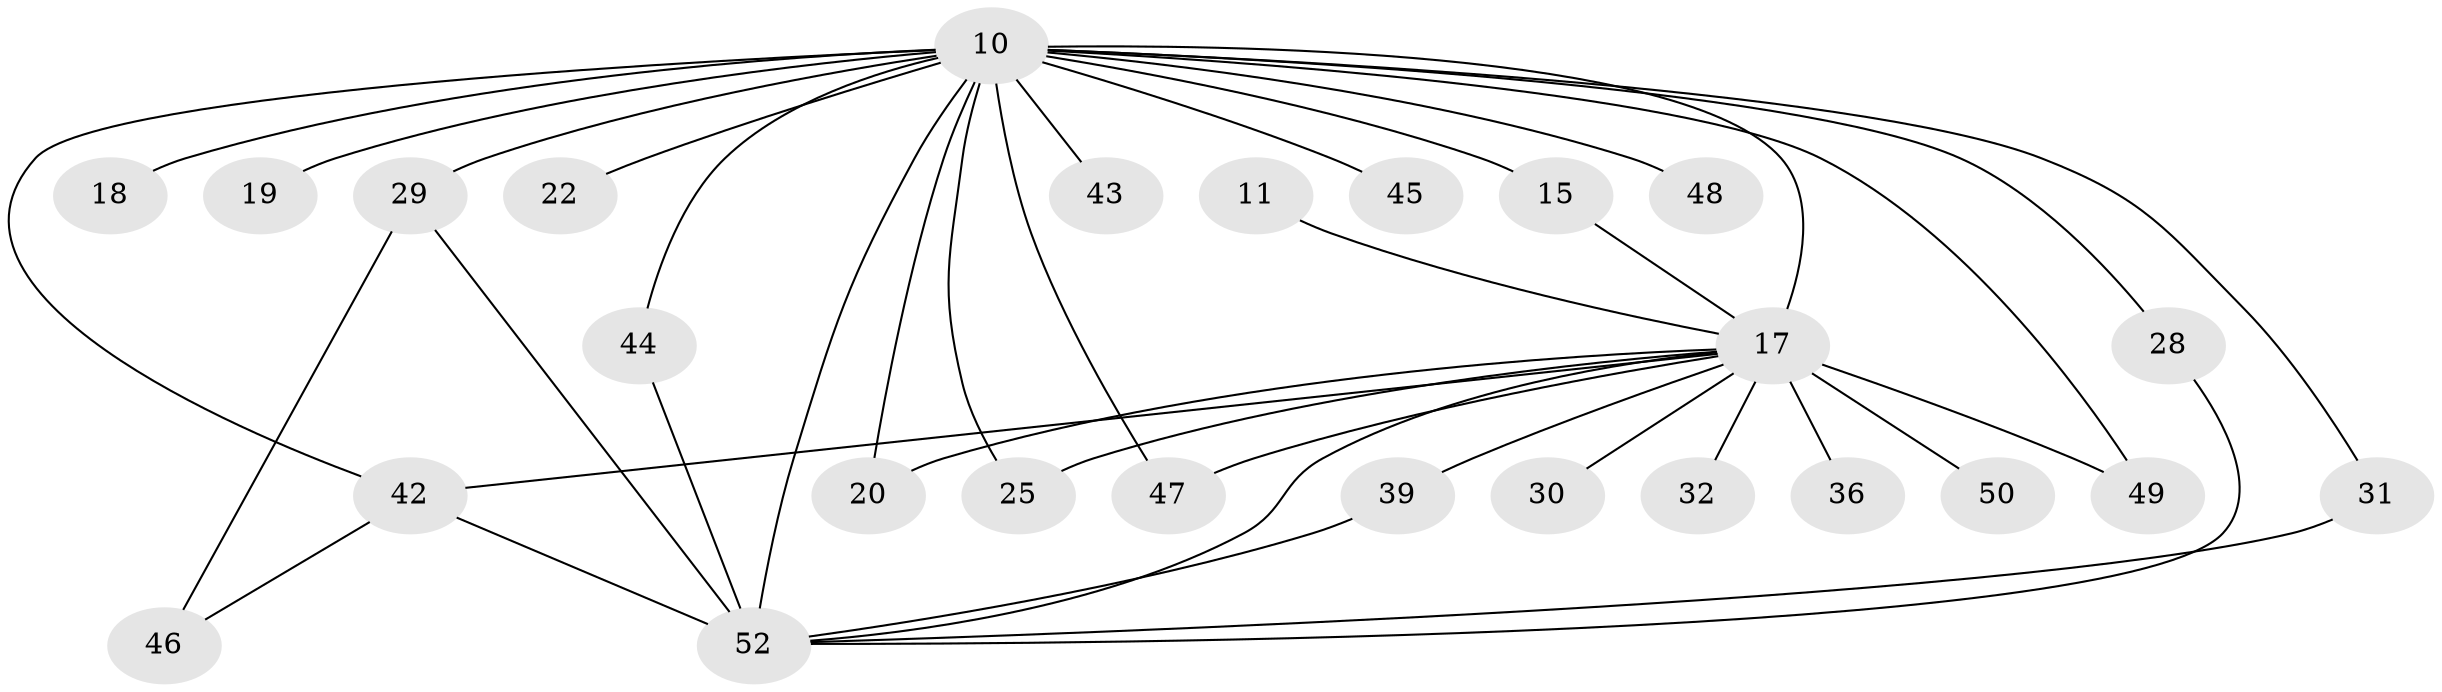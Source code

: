 // original degree distribution, {19: 0.038461538461538464, 11: 0.019230769230769232, 14: 0.019230769230769232, 18: 0.019230769230769232, 17: 0.038461538461538464, 13: 0.057692307692307696, 2: 0.5961538461538461, 7: 0.019230769230769232, 3: 0.1346153846153846, 5: 0.038461538461538464, 4: 0.019230769230769232}
// Generated by graph-tools (version 1.1) at 2025/43/03/09/25 04:43:05]
// undirected, 26 vertices, 39 edges
graph export_dot {
graph [start="1"]
  node [color=gray90,style=filled];
  10 [super="+6+5"];
  11;
  15;
  17 [super="+3+9"];
  18;
  19 [super="+13"];
  20;
  22;
  25;
  28;
  29 [super="+21+23"];
  30;
  31 [super="+14"];
  32;
  36;
  39;
  42 [super="+41"];
  43;
  44;
  45;
  46;
  47;
  48;
  49 [super="+27+38"];
  50;
  52 [super="+24+51+8"];
  10 -- 19 [weight=3];
  10 -- 22 [weight=2];
  10 -- 29 [weight=3];
  10 -- 47;
  10 -- 49 [weight=2];
  10 -- 43 [weight=2];
  10 -- 48 [weight=2];
  10 -- 18 [weight=2];
  10 -- 25;
  10 -- 28;
  10 -- 15;
  10 -- 17 [weight=17];
  10 -- 20;
  10 -- 31;
  10 -- 42 [weight=2];
  10 -- 44;
  10 -- 45 [weight=2];
  10 -- 52 [weight=13];
  11 -- 17 [weight=2];
  15 -- 17;
  17 -- 32 [weight=2];
  17 -- 36;
  17 -- 42 [weight=2];
  17 -- 50 [weight=2];
  17 -- 49 [weight=2];
  17 -- 52 [weight=9];
  17 -- 25;
  17 -- 30 [weight=2];
  17 -- 39;
  17 -- 47;
  17 -- 20;
  28 -- 52;
  29 -- 46;
  29 -- 52;
  31 -- 52 [weight=2];
  39 -- 52;
  42 -- 46;
  42 -- 52 [weight=2];
  44 -- 52;
}
